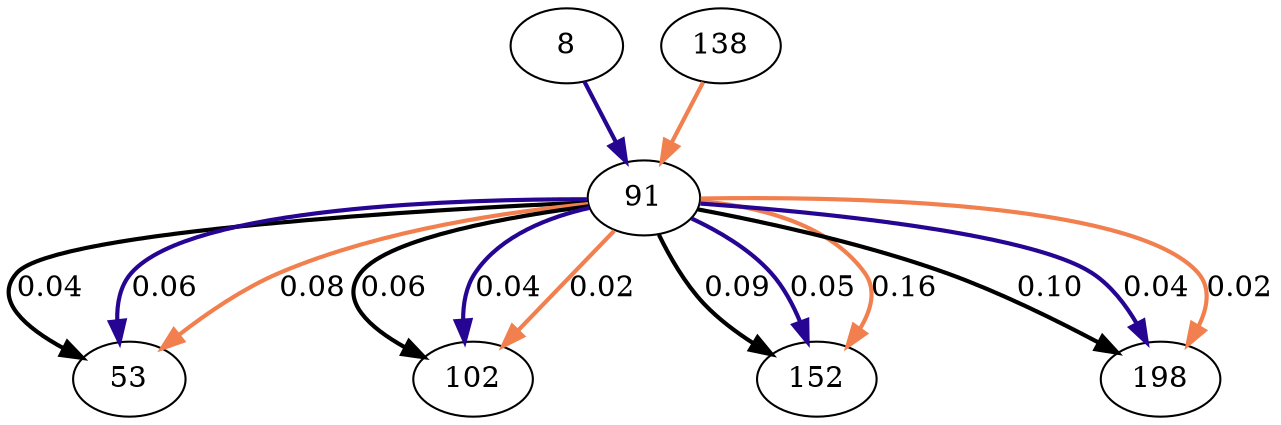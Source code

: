 digraph  {
8;
91;
53;
138;
102;
152;
198;
8 -> 91  [color="#260592", key=0, penwidth=2];
91 -> 53  [color=black, key=0, label="0.04", penwidth=2];
91 -> 53  [color="#260592", key=1, label="0.06", penwidth=2];
91 -> 53  [color="#f1804e", key=2, label="0.08", penwidth=2];
91 -> 102  [color=black, key=0, label="0.06", penwidth=2];
91 -> 102  [color="#260592", key=1, label="0.04", penwidth=2];
91 -> 102  [color="#f1804e", key=2, label="0.02", penwidth=2];
91 -> 152  [color=black, key=0, label="0.09", penwidth=2];
91 -> 152  [color="#260592", key=1, label="0.05", penwidth=2];
91 -> 152  [color="#f1804e", key=2, label="0.16", penwidth=2];
91 -> 198  [color=black, key=0, label="0.10", penwidth=2];
91 -> 198  [color="#260592", key=1, label="0.04", penwidth=2];
91 -> 198  [color="#f1804e", key=2, label="0.02", penwidth=2];
138 -> 91  [color="#f1804e", key=0, penwidth=2];
}
